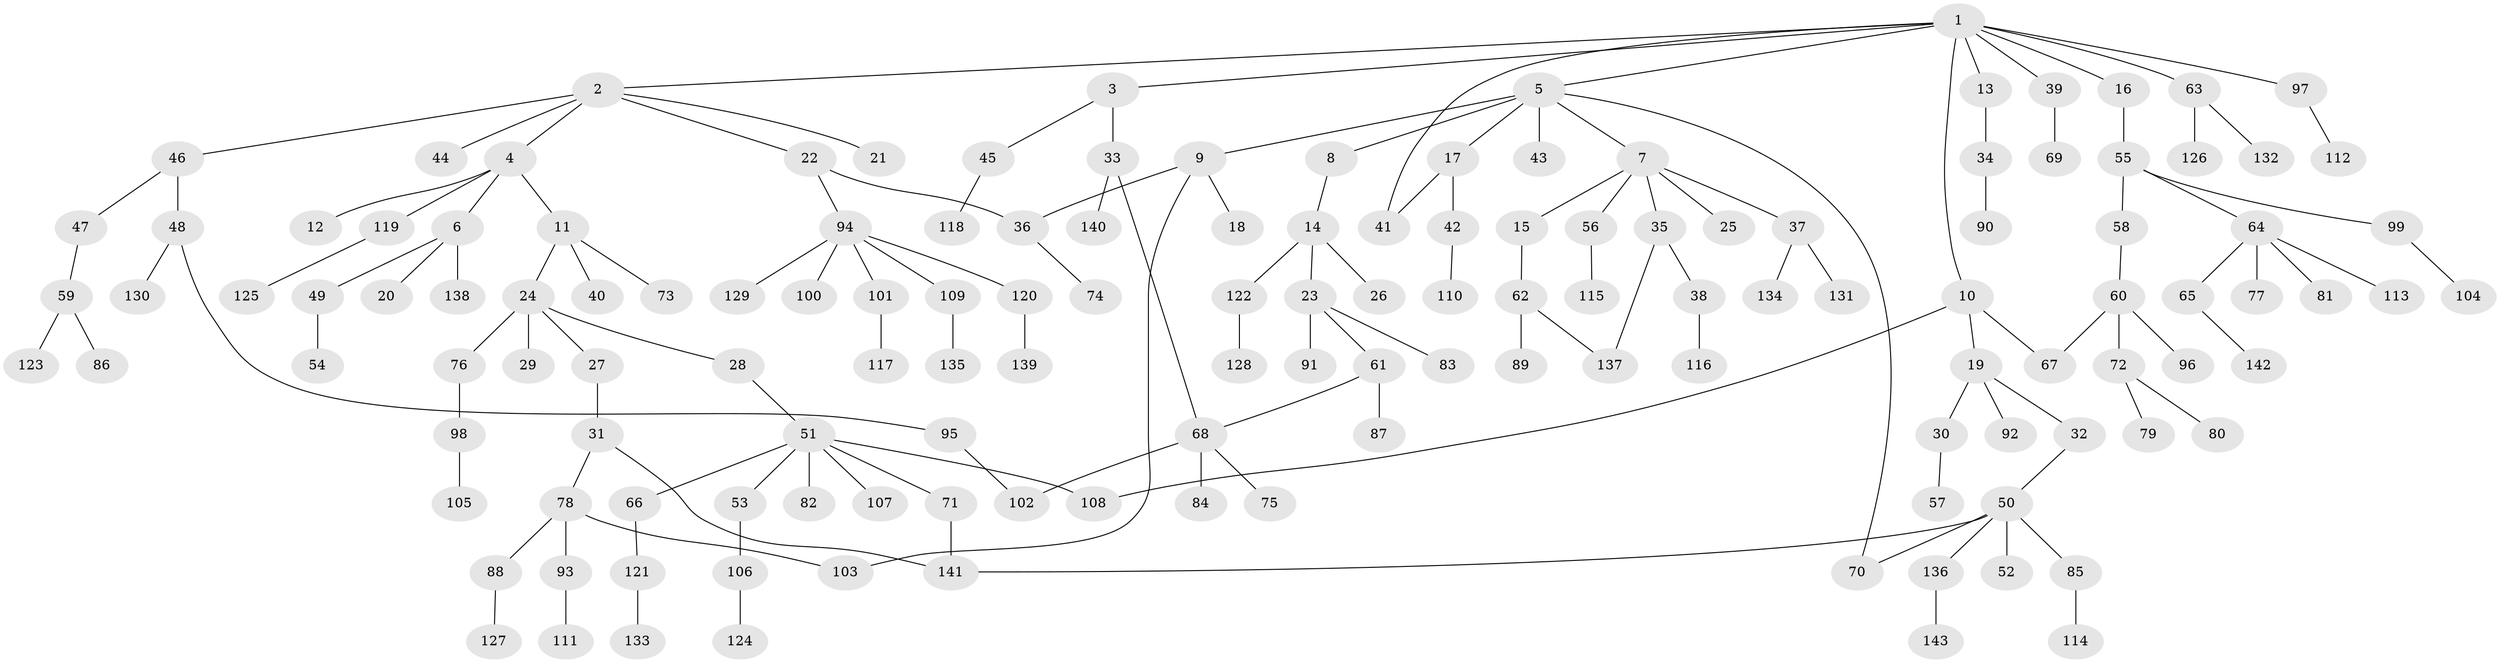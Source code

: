 // coarse degree distribution, {15: 0.009900990099009901, 7: 0.039603960396039604, 4: 0.0891089108910891, 3: 0.039603960396039604, 2: 0.24752475247524752, 1: 0.5247524752475248, 6: 0.0297029702970297, 5: 0.019801980198019802}
// Generated by graph-tools (version 1.1) at 2025/41/03/06/25 10:41:29]
// undirected, 143 vertices, 153 edges
graph export_dot {
graph [start="1"]
  node [color=gray90,style=filled];
  1;
  2;
  3;
  4;
  5;
  6;
  7;
  8;
  9;
  10;
  11;
  12;
  13;
  14;
  15;
  16;
  17;
  18;
  19;
  20;
  21;
  22;
  23;
  24;
  25;
  26;
  27;
  28;
  29;
  30;
  31;
  32;
  33;
  34;
  35;
  36;
  37;
  38;
  39;
  40;
  41;
  42;
  43;
  44;
  45;
  46;
  47;
  48;
  49;
  50;
  51;
  52;
  53;
  54;
  55;
  56;
  57;
  58;
  59;
  60;
  61;
  62;
  63;
  64;
  65;
  66;
  67;
  68;
  69;
  70;
  71;
  72;
  73;
  74;
  75;
  76;
  77;
  78;
  79;
  80;
  81;
  82;
  83;
  84;
  85;
  86;
  87;
  88;
  89;
  90;
  91;
  92;
  93;
  94;
  95;
  96;
  97;
  98;
  99;
  100;
  101;
  102;
  103;
  104;
  105;
  106;
  107;
  108;
  109;
  110;
  111;
  112;
  113;
  114;
  115;
  116;
  117;
  118;
  119;
  120;
  121;
  122;
  123;
  124;
  125;
  126;
  127;
  128;
  129;
  130;
  131;
  132;
  133;
  134;
  135;
  136;
  137;
  138;
  139;
  140;
  141;
  142;
  143;
  1 -- 2;
  1 -- 3;
  1 -- 5;
  1 -- 10;
  1 -- 13;
  1 -- 16;
  1 -- 39;
  1 -- 41;
  1 -- 63;
  1 -- 97;
  2 -- 4;
  2 -- 21;
  2 -- 22;
  2 -- 44;
  2 -- 46;
  3 -- 33;
  3 -- 45;
  4 -- 6;
  4 -- 11;
  4 -- 12;
  4 -- 119;
  5 -- 7;
  5 -- 8;
  5 -- 9;
  5 -- 17;
  5 -- 43;
  5 -- 70;
  6 -- 20;
  6 -- 49;
  6 -- 138;
  7 -- 15;
  7 -- 25;
  7 -- 35;
  7 -- 37;
  7 -- 56;
  8 -- 14;
  9 -- 18;
  9 -- 103;
  9 -- 36;
  10 -- 19;
  10 -- 67;
  10 -- 108;
  11 -- 24;
  11 -- 40;
  11 -- 73;
  13 -- 34;
  14 -- 23;
  14 -- 26;
  14 -- 122;
  15 -- 62;
  16 -- 55;
  17 -- 42;
  17 -- 41;
  19 -- 30;
  19 -- 32;
  19 -- 92;
  22 -- 36;
  22 -- 94;
  23 -- 61;
  23 -- 83;
  23 -- 91;
  24 -- 27;
  24 -- 28;
  24 -- 29;
  24 -- 76;
  27 -- 31;
  28 -- 51;
  30 -- 57;
  31 -- 78;
  31 -- 141;
  32 -- 50;
  33 -- 68;
  33 -- 140;
  34 -- 90;
  35 -- 38;
  35 -- 137;
  36 -- 74;
  37 -- 131;
  37 -- 134;
  38 -- 116;
  39 -- 69;
  42 -- 110;
  45 -- 118;
  46 -- 47;
  46 -- 48;
  47 -- 59;
  48 -- 95;
  48 -- 130;
  49 -- 54;
  50 -- 52;
  50 -- 70;
  50 -- 85;
  50 -- 136;
  50 -- 141;
  51 -- 53;
  51 -- 66;
  51 -- 71;
  51 -- 82;
  51 -- 107;
  51 -- 108;
  53 -- 106;
  55 -- 58;
  55 -- 64;
  55 -- 99;
  56 -- 115;
  58 -- 60;
  59 -- 86;
  59 -- 123;
  60 -- 72;
  60 -- 96;
  60 -- 67;
  61 -- 87;
  61 -- 68;
  62 -- 89;
  62 -- 137;
  63 -- 126;
  63 -- 132;
  64 -- 65;
  64 -- 77;
  64 -- 81;
  64 -- 113;
  65 -- 142;
  66 -- 121;
  68 -- 75;
  68 -- 84;
  68 -- 102;
  71 -- 141;
  72 -- 79;
  72 -- 80;
  76 -- 98;
  78 -- 88;
  78 -- 93;
  78 -- 103;
  85 -- 114;
  88 -- 127;
  93 -- 111;
  94 -- 100;
  94 -- 101;
  94 -- 109;
  94 -- 120;
  94 -- 129;
  95 -- 102;
  97 -- 112;
  98 -- 105;
  99 -- 104;
  101 -- 117;
  106 -- 124;
  109 -- 135;
  119 -- 125;
  120 -- 139;
  121 -- 133;
  122 -- 128;
  136 -- 143;
}
